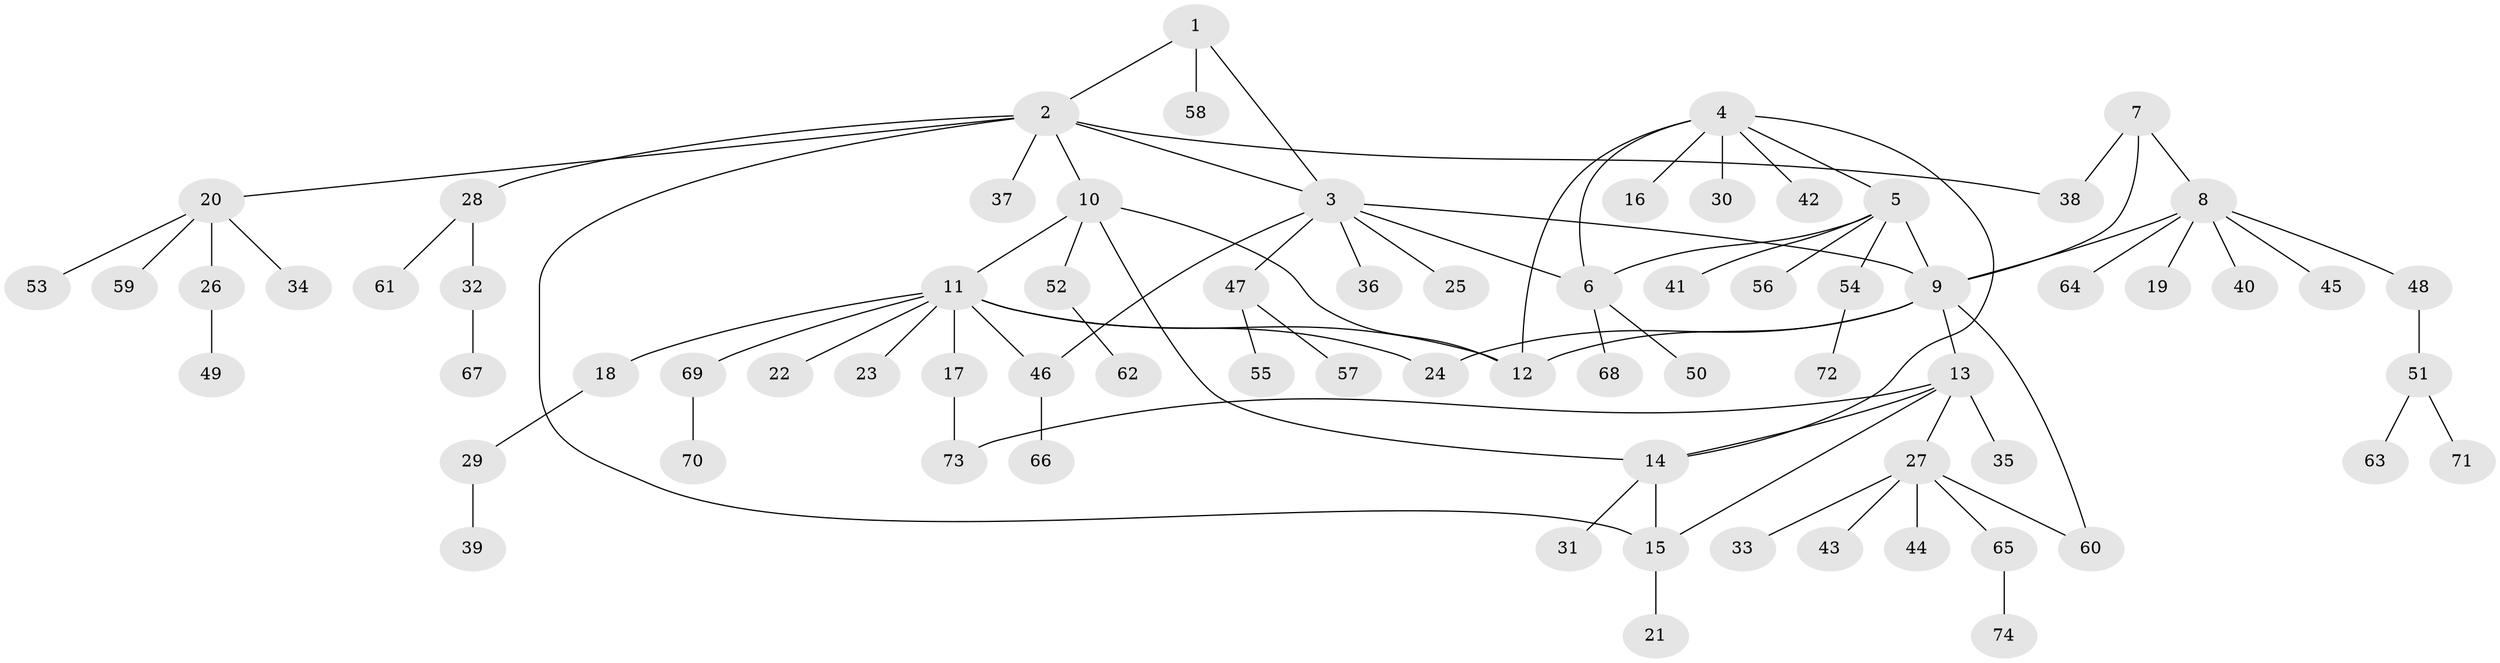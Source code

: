 // Generated by graph-tools (version 1.1) at 2025/02/03/09/25 03:02:39]
// undirected, 74 vertices, 89 edges
graph export_dot {
graph [start="1"]
  node [color=gray90,style=filled];
  1;
  2;
  3;
  4;
  5;
  6;
  7;
  8;
  9;
  10;
  11;
  12;
  13;
  14;
  15;
  16;
  17;
  18;
  19;
  20;
  21;
  22;
  23;
  24;
  25;
  26;
  27;
  28;
  29;
  30;
  31;
  32;
  33;
  34;
  35;
  36;
  37;
  38;
  39;
  40;
  41;
  42;
  43;
  44;
  45;
  46;
  47;
  48;
  49;
  50;
  51;
  52;
  53;
  54;
  55;
  56;
  57;
  58;
  59;
  60;
  61;
  62;
  63;
  64;
  65;
  66;
  67;
  68;
  69;
  70;
  71;
  72;
  73;
  74;
  1 -- 2;
  1 -- 3;
  1 -- 58;
  2 -- 3;
  2 -- 10;
  2 -- 15;
  2 -- 20;
  2 -- 28;
  2 -- 37;
  2 -- 38;
  3 -- 6;
  3 -- 9;
  3 -- 25;
  3 -- 36;
  3 -- 46;
  3 -- 47;
  4 -- 5;
  4 -- 6;
  4 -- 12;
  4 -- 14;
  4 -- 16;
  4 -- 30;
  4 -- 42;
  5 -- 6;
  5 -- 9;
  5 -- 41;
  5 -- 54;
  5 -- 56;
  6 -- 50;
  6 -- 68;
  7 -- 8;
  7 -- 9;
  7 -- 38;
  8 -- 9;
  8 -- 19;
  8 -- 40;
  8 -- 45;
  8 -- 48;
  8 -- 64;
  9 -- 12;
  9 -- 13;
  9 -- 24;
  9 -- 60;
  10 -- 11;
  10 -- 12;
  10 -- 14;
  10 -- 52;
  11 -- 12;
  11 -- 17;
  11 -- 18;
  11 -- 22;
  11 -- 23;
  11 -- 24;
  11 -- 46;
  11 -- 69;
  13 -- 14;
  13 -- 15;
  13 -- 27;
  13 -- 35;
  13 -- 73;
  14 -- 15;
  14 -- 31;
  15 -- 21;
  17 -- 73;
  18 -- 29;
  20 -- 26;
  20 -- 34;
  20 -- 53;
  20 -- 59;
  26 -- 49;
  27 -- 33;
  27 -- 43;
  27 -- 44;
  27 -- 60;
  27 -- 65;
  28 -- 32;
  28 -- 61;
  29 -- 39;
  32 -- 67;
  46 -- 66;
  47 -- 55;
  47 -- 57;
  48 -- 51;
  51 -- 63;
  51 -- 71;
  52 -- 62;
  54 -- 72;
  65 -- 74;
  69 -- 70;
}
